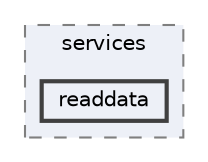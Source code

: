 digraph "readdata"
{
 // LATEX_PDF_SIZE
  bgcolor="transparent";
  edge [fontname=Helvetica,fontsize=10,labelfontname=Helvetica,labelfontsize=10];
  node [fontname=Helvetica,fontsize=10,shape=box,height=0.2,width=0.4];
  compound=true
  subgraph clusterdir_f83e9958f637a68418d40c06726f5abd {
    graph [ bgcolor="#edf0f7", pencolor="grey50", label="services", fontname=Helvetica,fontsize=10 style="filled,dashed", URL="dir_f83e9958f637a68418d40c06726f5abd.html",tooltip=""]
  dir_a4e0f9dee00f1b3bade842229b6931af [label="readdata", fillcolor="#edf0f7", color="grey25", style="filled,bold", URL="dir_a4e0f9dee00f1b3bade842229b6931af.html",tooltip=""];
  }
}
